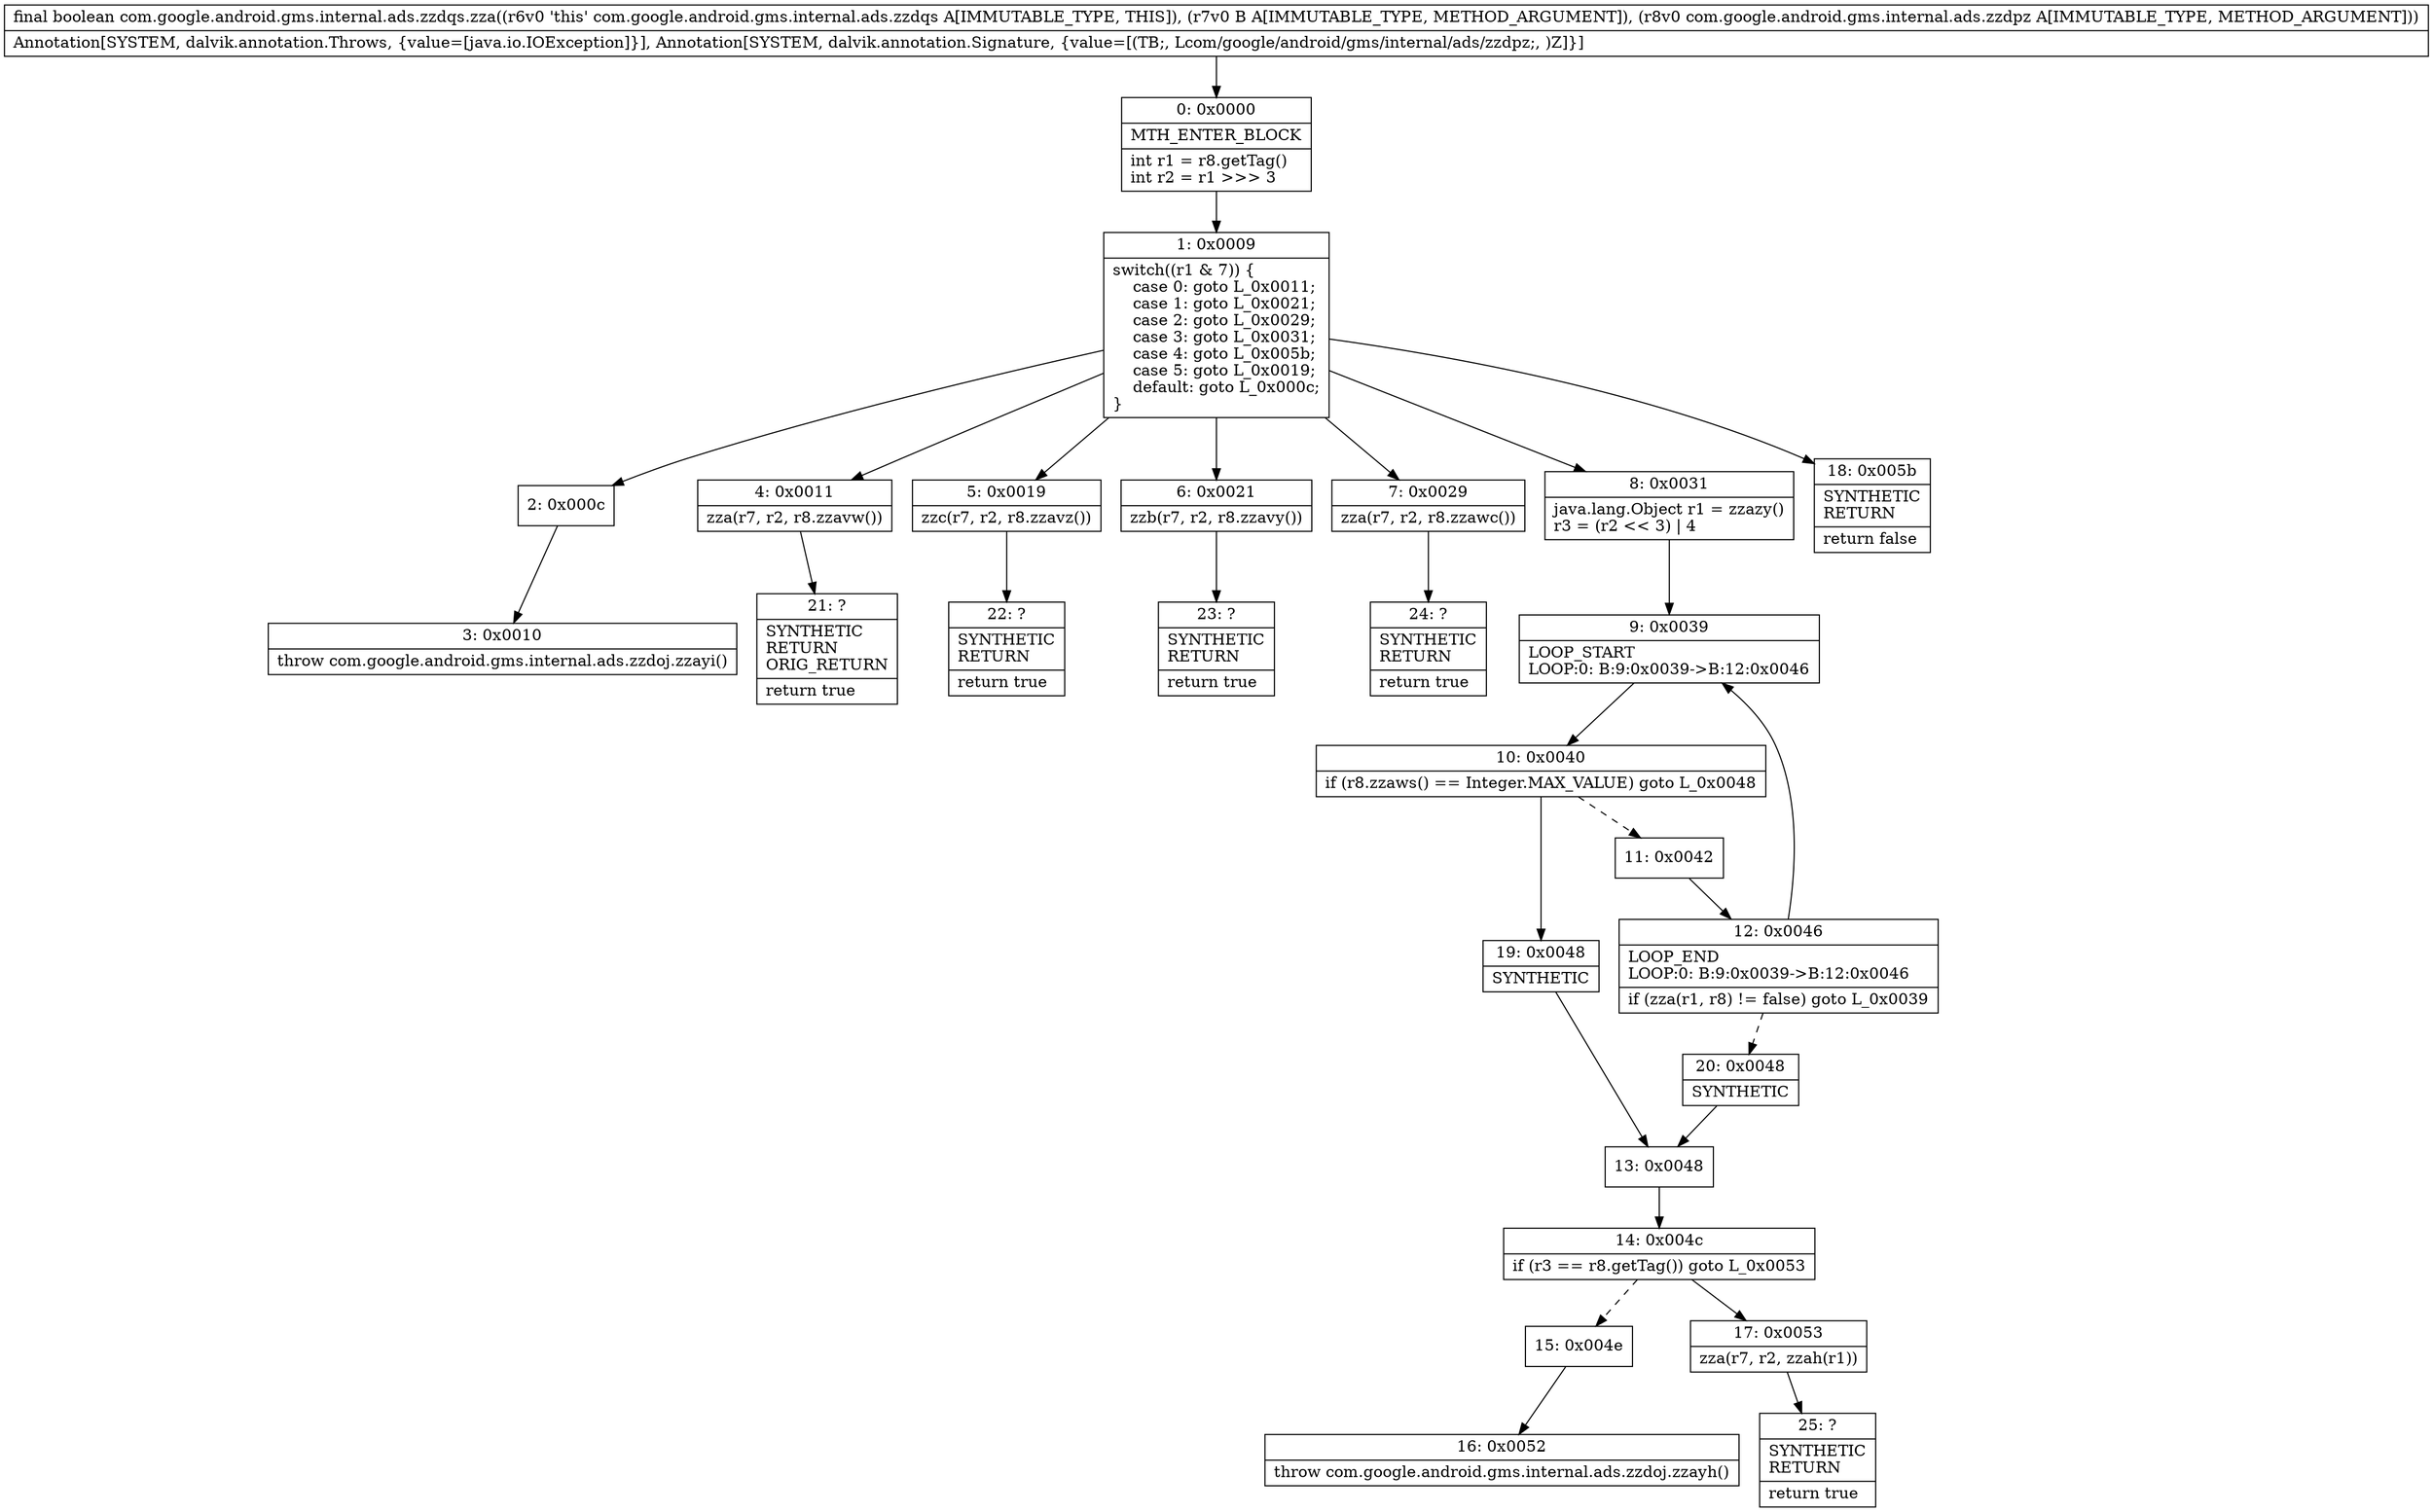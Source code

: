 digraph "CFG forcom.google.android.gms.internal.ads.zzdqs.zza(Ljava\/lang\/Object;Lcom\/google\/android\/gms\/internal\/ads\/zzdpz;)Z" {
Node_0 [shape=record,label="{0\:\ 0x0000|MTH_ENTER_BLOCK\l|int r1 = r8.getTag()\lint r2 = r1 \>\>\> 3\l}"];
Node_1 [shape=record,label="{1\:\ 0x0009|switch((r1 & 7)) \{\l    case 0: goto L_0x0011;\l    case 1: goto L_0x0021;\l    case 2: goto L_0x0029;\l    case 3: goto L_0x0031;\l    case 4: goto L_0x005b;\l    case 5: goto L_0x0019;\l    default: goto L_0x000c;\l\}\l}"];
Node_2 [shape=record,label="{2\:\ 0x000c}"];
Node_3 [shape=record,label="{3\:\ 0x0010|throw com.google.android.gms.internal.ads.zzdoj.zzayi()\l}"];
Node_4 [shape=record,label="{4\:\ 0x0011|zza(r7, r2, r8.zzavw())\l}"];
Node_5 [shape=record,label="{5\:\ 0x0019|zzc(r7, r2, r8.zzavz())\l}"];
Node_6 [shape=record,label="{6\:\ 0x0021|zzb(r7, r2, r8.zzavy())\l}"];
Node_7 [shape=record,label="{7\:\ 0x0029|zza(r7, r2, r8.zzawc())\l}"];
Node_8 [shape=record,label="{8\:\ 0x0031|java.lang.Object r1 = zzazy()\lr3 = (r2 \<\< 3) \| 4\l}"];
Node_9 [shape=record,label="{9\:\ 0x0039|LOOP_START\lLOOP:0: B:9:0x0039\-\>B:12:0x0046\l}"];
Node_10 [shape=record,label="{10\:\ 0x0040|if (r8.zzaws() == Integer.MAX_VALUE) goto L_0x0048\l}"];
Node_11 [shape=record,label="{11\:\ 0x0042}"];
Node_12 [shape=record,label="{12\:\ 0x0046|LOOP_END\lLOOP:0: B:9:0x0039\-\>B:12:0x0046\l|if (zza(r1, r8) != false) goto L_0x0039\l}"];
Node_13 [shape=record,label="{13\:\ 0x0048}"];
Node_14 [shape=record,label="{14\:\ 0x004c|if (r3 == r8.getTag()) goto L_0x0053\l}"];
Node_15 [shape=record,label="{15\:\ 0x004e}"];
Node_16 [shape=record,label="{16\:\ 0x0052|throw com.google.android.gms.internal.ads.zzdoj.zzayh()\l}"];
Node_17 [shape=record,label="{17\:\ 0x0053|zza(r7, r2, zzah(r1))\l}"];
Node_18 [shape=record,label="{18\:\ 0x005b|SYNTHETIC\lRETURN\l|return false\l}"];
Node_19 [shape=record,label="{19\:\ 0x0048|SYNTHETIC\l}"];
Node_20 [shape=record,label="{20\:\ 0x0048|SYNTHETIC\l}"];
Node_21 [shape=record,label="{21\:\ ?|SYNTHETIC\lRETURN\lORIG_RETURN\l|return true\l}"];
Node_22 [shape=record,label="{22\:\ ?|SYNTHETIC\lRETURN\l|return true\l}"];
Node_23 [shape=record,label="{23\:\ ?|SYNTHETIC\lRETURN\l|return true\l}"];
Node_24 [shape=record,label="{24\:\ ?|SYNTHETIC\lRETURN\l|return true\l}"];
Node_25 [shape=record,label="{25\:\ ?|SYNTHETIC\lRETURN\l|return true\l}"];
MethodNode[shape=record,label="{final boolean com.google.android.gms.internal.ads.zzdqs.zza((r6v0 'this' com.google.android.gms.internal.ads.zzdqs A[IMMUTABLE_TYPE, THIS]), (r7v0 B A[IMMUTABLE_TYPE, METHOD_ARGUMENT]), (r8v0 com.google.android.gms.internal.ads.zzdpz A[IMMUTABLE_TYPE, METHOD_ARGUMENT]))  | Annotation[SYSTEM, dalvik.annotation.Throws, \{value=[java.io.IOException]\}], Annotation[SYSTEM, dalvik.annotation.Signature, \{value=[(TB;, Lcom\/google\/android\/gms\/internal\/ads\/zzdpz;, )Z]\}]\l}"];
MethodNode -> Node_0;
Node_0 -> Node_1;
Node_1 -> Node_2;
Node_1 -> Node_4;
Node_1 -> Node_5;
Node_1 -> Node_6;
Node_1 -> Node_7;
Node_1 -> Node_8;
Node_1 -> Node_18;
Node_2 -> Node_3;
Node_4 -> Node_21;
Node_5 -> Node_22;
Node_6 -> Node_23;
Node_7 -> Node_24;
Node_8 -> Node_9;
Node_9 -> Node_10;
Node_10 -> Node_11[style=dashed];
Node_10 -> Node_19;
Node_11 -> Node_12;
Node_12 -> Node_9;
Node_12 -> Node_20[style=dashed];
Node_13 -> Node_14;
Node_14 -> Node_15[style=dashed];
Node_14 -> Node_17;
Node_15 -> Node_16;
Node_17 -> Node_25;
Node_19 -> Node_13;
Node_20 -> Node_13;
}

